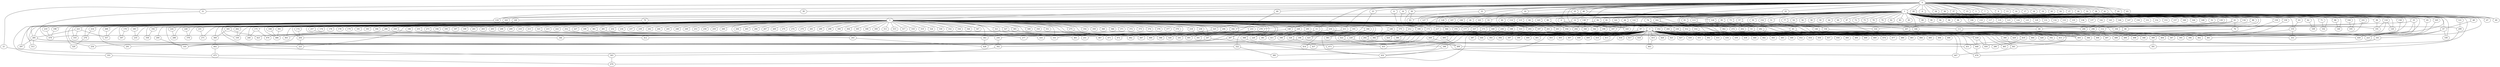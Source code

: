 
graph graphname {
    0 -- 1
0 -- 2
0 -- 3
0 -- 4
0 -- 5
0 -- 6
0 -- 7
0 -- 8
0 -- 9
0 -- 10
0 -- 11
0 -- 12
0 -- 13
0 -- 14
0 -- 15
0 -- 16
0 -- 17
0 -- 18
0 -- 19
0 -- 20
0 -- 21
0 -- 22
0 -- 23
0 -- 24
0 -- 25
0 -- 26
0 -- 27
0 -- 28
0 -- 29
0 -- 30
0 -- 31
0 -- 32
0 -- 33
0 -- 34
0 -- 35
0 -- 36
0 -- 37
0 -- 38
0 -- 39
0 -- 40
0 -- 41
0 -- 42
0 -- 43
0 -- 44
0 -- 45
0 -- 46
0 -- 47
0 -- 48
0 -- 49
0 -- 320
0 -- 211
1 -- 50
1 -- 51
1 -- 52
1 -- 53
1 -- 54
1 -- 55
1 -- 56
1 -- 57
1 -- 58
1 -- 59
1 -- 60
1 -- 61
1 -- 62
1 -- 63
1 -- 64
1 -- 65
1 -- 66
1 -- 67
1 -- 68
1 -- 69
1 -- 70
1 -- 71
1 -- 72
1 -- 73
1 -- 74
1 -- 75
1 -- 76
1 -- 77
1 -- 78
1 -- 79
1 -- 80
1 -- 81
1 -- 82
1 -- 83
1 -- 84
1 -- 85
1 -- 86
1 -- 87
1 -- 88
1 -- 89
1 -- 90
1 -- 91
1 -- 92
1 -- 93
1 -- 94
1 -- 95
1 -- 96
1 -- 97
1 -- 98
1 -- 99
1 -- 100
1 -- 101
1 -- 102
1 -- 103
1 -- 104
1 -- 105
1 -- 106
1 -- 107
1 -- 108
1 -- 109
1 -- 110
1 -- 111
1 -- 112
1 -- 113
1 -- 114
1 -- 115
1 -- 116
1 -- 117
1 -- 118
1 -- 119
1 -- 120
1 -- 121
1 -- 122
1 -- 123
1 -- 124
1 -- 125
1 -- 126
1 -- 127
1 -- 128
1 -- 129
1 -- 130
1 -- 131
1 -- 132
1 -- 133
1 -- 134
1 -- 135
1 -- 136
1 -- 137
1 -- 138
1 -- 139
1 -- 140
1 -- 141
1 -- 142
1 -- 143
1 -- 144
1 -- 145
1 -- 146
1 -- 147
1 -- 148
1 -- 149
1 -- 150
1 -- 151
1 -- 152
1 -- 153
1 -- 154
1 -- 155
1 -- 156
1 -- 157
1 -- 158
1 -- 159
1 -- 160
1 -- 161
1 -- 162
1 -- 163
1 -- 164
1 -- 165
1 -- 166
1 -- 167
1 -- 168
2 -- 169
2 -- 170
2 -- 171
2 -- 172
2 -- 173
2 -- 174
2 -- 175
2 -- 176
2 -- 177
2 -- 178
2 -- 179
2 -- 180
2 -- 181
2 -- 182
2 -- 183
2 -- 184
2 -- 185
2 -- 186
2 -- 187
2 -- 188
2 -- 189
2 -- 190
2 -- 191
2 -- 192
2 -- 193
2 -- 194
2 -- 195
2 -- 196
2 -- 197
2 -- 198
2 -- 199
2 -- 200
2 -- 201
2 -- 202
2 -- 203
2 -- 204
2 -- 205
2 -- 206
2 -- 207
2 -- 208
2 -- 209
2 -- 210
2 -- 211
2 -- 212
2 -- 213
2 -- 214
2 -- 215
2 -- 216
2 -- 217
2 -- 218
2 -- 219
2 -- 220
2 -- 221
2 -- 222
2 -- 223
2 -- 224
2 -- 225
2 -- 226
2 -- 227
2 -- 228
2 -- 229
2 -- 230
2 -- 231
2 -- 232
2 -- 233
2 -- 234
2 -- 235
2 -- 236
2 -- 237
2 -- 238
2 -- 239
2 -- 240
2 -- 241
2 -- 242
2 -- 243
2 -- 244
2 -- 245
2 -- 246
2 -- 247
2 -- 248
2 -- 249
2 -- 250
2 -- 251
2 -- 252
2 -- 253
2 -- 254
2 -- 255
2 -- 256
2 -- 257
2 -- 258
2 -- 259
2 -- 260
2 -- 261
2 -- 262
2 -- 263
2 -- 264
2 -- 265
2 -- 266
2 -- 267
2 -- 268
2 -- 269
2 -- 270
2 -- 271
2 -- 272
2 -- 273
2 -- 274
2 -- 275
2 -- 276
2 -- 277
2 -- 278
2 -- 279
2 -- 280
2 -- 281
2 -- 282
2 -- 283
2 -- 284
2 -- 285
2 -- 286
2 -- 287
2 -- 288
2 -- 289
2 -- 290
2 -- 291
2 -- 292
2 -- 293
2 -- 294
2 -- 295
2 -- 296
2 -- 297
2 -- 298
2 -- 299
2 -- 300
2 -- 301
2 -- 302
2 -- 303
2 -- 304
2 -- 305
2 -- 306
2 -- 307
2 -- 308
2 -- 309
2 -- 310
2 -- 311
2 -- 312
2 -- 313
2 -- 314
2 -- 315
2 -- 316
2 -- 317
2 -- 318
2 -- 319
2 -- 320
2 -- 321
2 -- 322
2 -- 323
2 -- 324
2 -- 325
2 -- 326
2 -- 327
2 -- 328
2 -- 329
2 -- 330
2 -- 331
2 -- 332
2 -- 333
2 -- 334
2 -- 335
2 -- 336
2 -- 337
2 -- 338
2 -- 339
2 -- 340
2 -- 341
2 -- 342
2 -- 343
2 -- 344
2 -- 345
2 -- 346
2 -- 347
2 -- 348
2 -- 349
2 -- 350
2 -- 351
2 -- 352
2 -- 353
2 -- 354
2 -- 355
2 -- 356
2 -- 357
2 -- 358
2 -- 359
2 -- 360
2 -- 361
2 -- 362
2 -- 363
2 -- 364
2 -- 365
2 -- 366
2 -- 367
2 -- 368
2 -- 369
2 -- 370
2 -- 371
2 -- 372
2 -- 373
2 -- 374
2 -- 375
2 -- 376
2 -- 377
2 -- 378
2 -- 379
3 -- 380
3 -- 381
3 -- 382
3 -- 383
3 -- 384
3 -- 385
3 -- 386
3 -- 387
3 -- 388
3 -- 389
3 -- 390
3 -- 391
3 -- 392
3 -- 393
3 -- 394
3 -- 395
3 -- 396
3 -- 397
3 -- 398
3 -- 399
3 -- 400
3 -- 401
3 -- 402
3 -- 403
3 -- 404
3 -- 405
3 -- 406
3 -- 407
3 -- 408
3 -- 409
3 -- 410
3 -- 411
3 -- 412
3 -- 413
3 -- 414
3 -- 415
3 -- 416
3 -- 417
3 -- 418
3 -- 419
3 -- 420
3 -- 421
3 -- 422
3 -- 423
3 -- 424
3 -- 425
3 -- 426
3 -- 427
3 -- 428
3 -- 429
3 -- 430
3 -- 431
3 -- 432
3 -- 433
3 -- 434
3 -- 435
3 -- 436
3 -- 437
3 -- 438
3 -- 439
3 -- 440
3 -- 441
3 -- 442
3 -- 443
3 -- 444
3 -- 445
3 -- 446
3 -- 447
3 -- 448
3 -- 449
3 -- 450
3 -- 451
3 -- 452
3 -- 453
3 -- 454
3 -- 455
3 -- 456
3 -- 457
3 -- 458
3 -- 459
3 -- 460
3 -- 461
3 -- 462
3 -- 463
3 -- 464
3 -- 465
3 -- 466
3 -- 467
3 -- 468
3 -- 469
3 -- 470
3 -- 471
3 -- 472
3 -- 473
3 -- 474
3 -- 475
3 -- 476
3 -- 477
3 -- 478
3 -- 479
3 -- 480
3 -- 481
3 -- 482
3 -- 483
3 -- 484
3 -- 485
3 -- 486
3 -- 487
3 -- 488
3 -- 489
3 -- 490
3 -- 491
3 -- 492
3 -- 493
3 -- 494
3 -- 495
3 -- 496
3 -- 497
3 -- 498
3 -- 499
4 -- 395
6 -- 386
6 -- 53
7 -- 47
8 -- 375
10 -- 293
11 -- 390
11 -- 204
12 -- 171
12 -- 282
15 -- 459
16 -- 180
21 -- 475
22 -- 156
23 -- 425
25 -- 493
25 -- 127
26 -- 293
26 -- 370
29 -- 296
30 -- 93
30 -- 173
31 -- 478
33 -- 333
34 -- 462
35 -- 396
35 -- 66
35 -- 459
36 -- 481
37 -- 48
37 -- 336
37 -- 391
39 -- 118
40 -- 331
41 -- 49
44 -- 320
44 -- 112
45 -- 223
45 -- 492
45 -- 493
46 -- 217
46 -- 126
48 -- 67
53 -- 419
53 -- 341
55 -- 337
55 -- 169
57 -- 111
57 -- 202
60 -- 188
60 -- 293
61 -- 76
61 -- 68
61 -- 190
62 -- 109
63 -- 155
65 -- 223
66 -- 453
67 -- 223
67 -- 100
67 -- 161
70 -- 486
71 -- 102
73 -- 146
74 -- 450
74 -- 362
74 -- 236
76 -- 488
77 -- 156
80 -- 190
80 -- 356
81 -- 342
84 -- 261
86 -- 140
87 -- 439
88 -- 290
91 -- 444
92 -- 333
92 -- 441
95 -- 167
95 -- 481
97 -- 495
97 -- 292
99 -- 191
101 -- 389
103 -- 177
104 -- 105
107 -- 284
107 -- 182
108 -- 278
108 -- 148
108 -- 429
112 -- 497
112 -- 406
113 -- 392
114 -- 187
115 -- 169
115 -- 167
116 -- 120
116 -- 191
116 -- 404
118 -- 339
121 -- 299
122 -- 449
126 -- 166
128 -- 325
128 -- 364
128 -- 190
130 -- 498
134 -- 290
138 -- 340
138 -- 294
139 -- 316
139 -- 207
141 -- 320
145 -- 263
146 -- 453
148 -- 343
149 -- 250
149 -- 285
154 -- 282
155 -- 367
155 -- 353
156 -- 348
158 -- 353
159 -- 490
161 -- 280
161 -- 451
162 -- 426
162 -- 272
163 -- 225
165 -- 223
167 -- 220
169 -- 196
169 -- 492
169 -- 251
170 -- 307
171 -- 448
171 -- 346
172 -- 204
173 -- 414
175 -- 470
175 -- 240
182 -- 277
185 -- 235
189 -- 472
190 -- 328
192 -- 358
193 -- 383
193 -- 425
196 -- 335
196 -- 451
198 -- 478
200 -- 335
204 -- 225
206 -- 247
207 -- 384
211 -- 326
212 -- 424
212 -- 444
214 -- 276
216 -- 439
216 -- 368
218 -- 341
219 -- 478
221 -- 310
221 -- 357
221 -- 285
224 -- 288
226 -- 411
226 -- 491
226 -- 381
228 -- 378
229 -- 499
230 -- 453
230 -- 424
231 -- 271
233 -- 287
236 -- 241
236 -- 419
238 -- 247
243 -- 428
246 -- 292
247 -- 414
247 -- 254
250 -- 256
252 -- 471
255 -- 435
256 -- 302
257 -- 412
262 -- 339
268 -- 357
273 -- 461
275 -- 491
276 -- 329
278 -- 331
281 -- 487
282 -- 464
284 -- 380
285 -- 313
285 -- 322
285 -- 398
285 -- 297
286 -- 335
286 -- 343
287 -- 291
287 -- 432
292 -- 447
295 -- 390
299 -- 476
301 -- 486
302 -- 303
303 -- 479
306 -- 422
306 -- 499
312 -- 392
314 -- 453
321 -- 331
322 -- 385
323 -- 467
325 -- 363
326 -- 473
327 -- 489
337 -- 432
338 -- 486
343 -- 428
345 -- 423
345 -- 369
352 -- 380
355 -- 479
361 -- 482
365 -- 388
368 -- 437
369 -- 402
375 -- 382
380 -- 441
389 -- 391
398 -- 432
402 -- 475
415 -- 463
419 -- 465
422 -- 455
439 -- 448
439 -- 450
441 -- 447
448 -- 476
449 -- 499
495 -- 499

}
